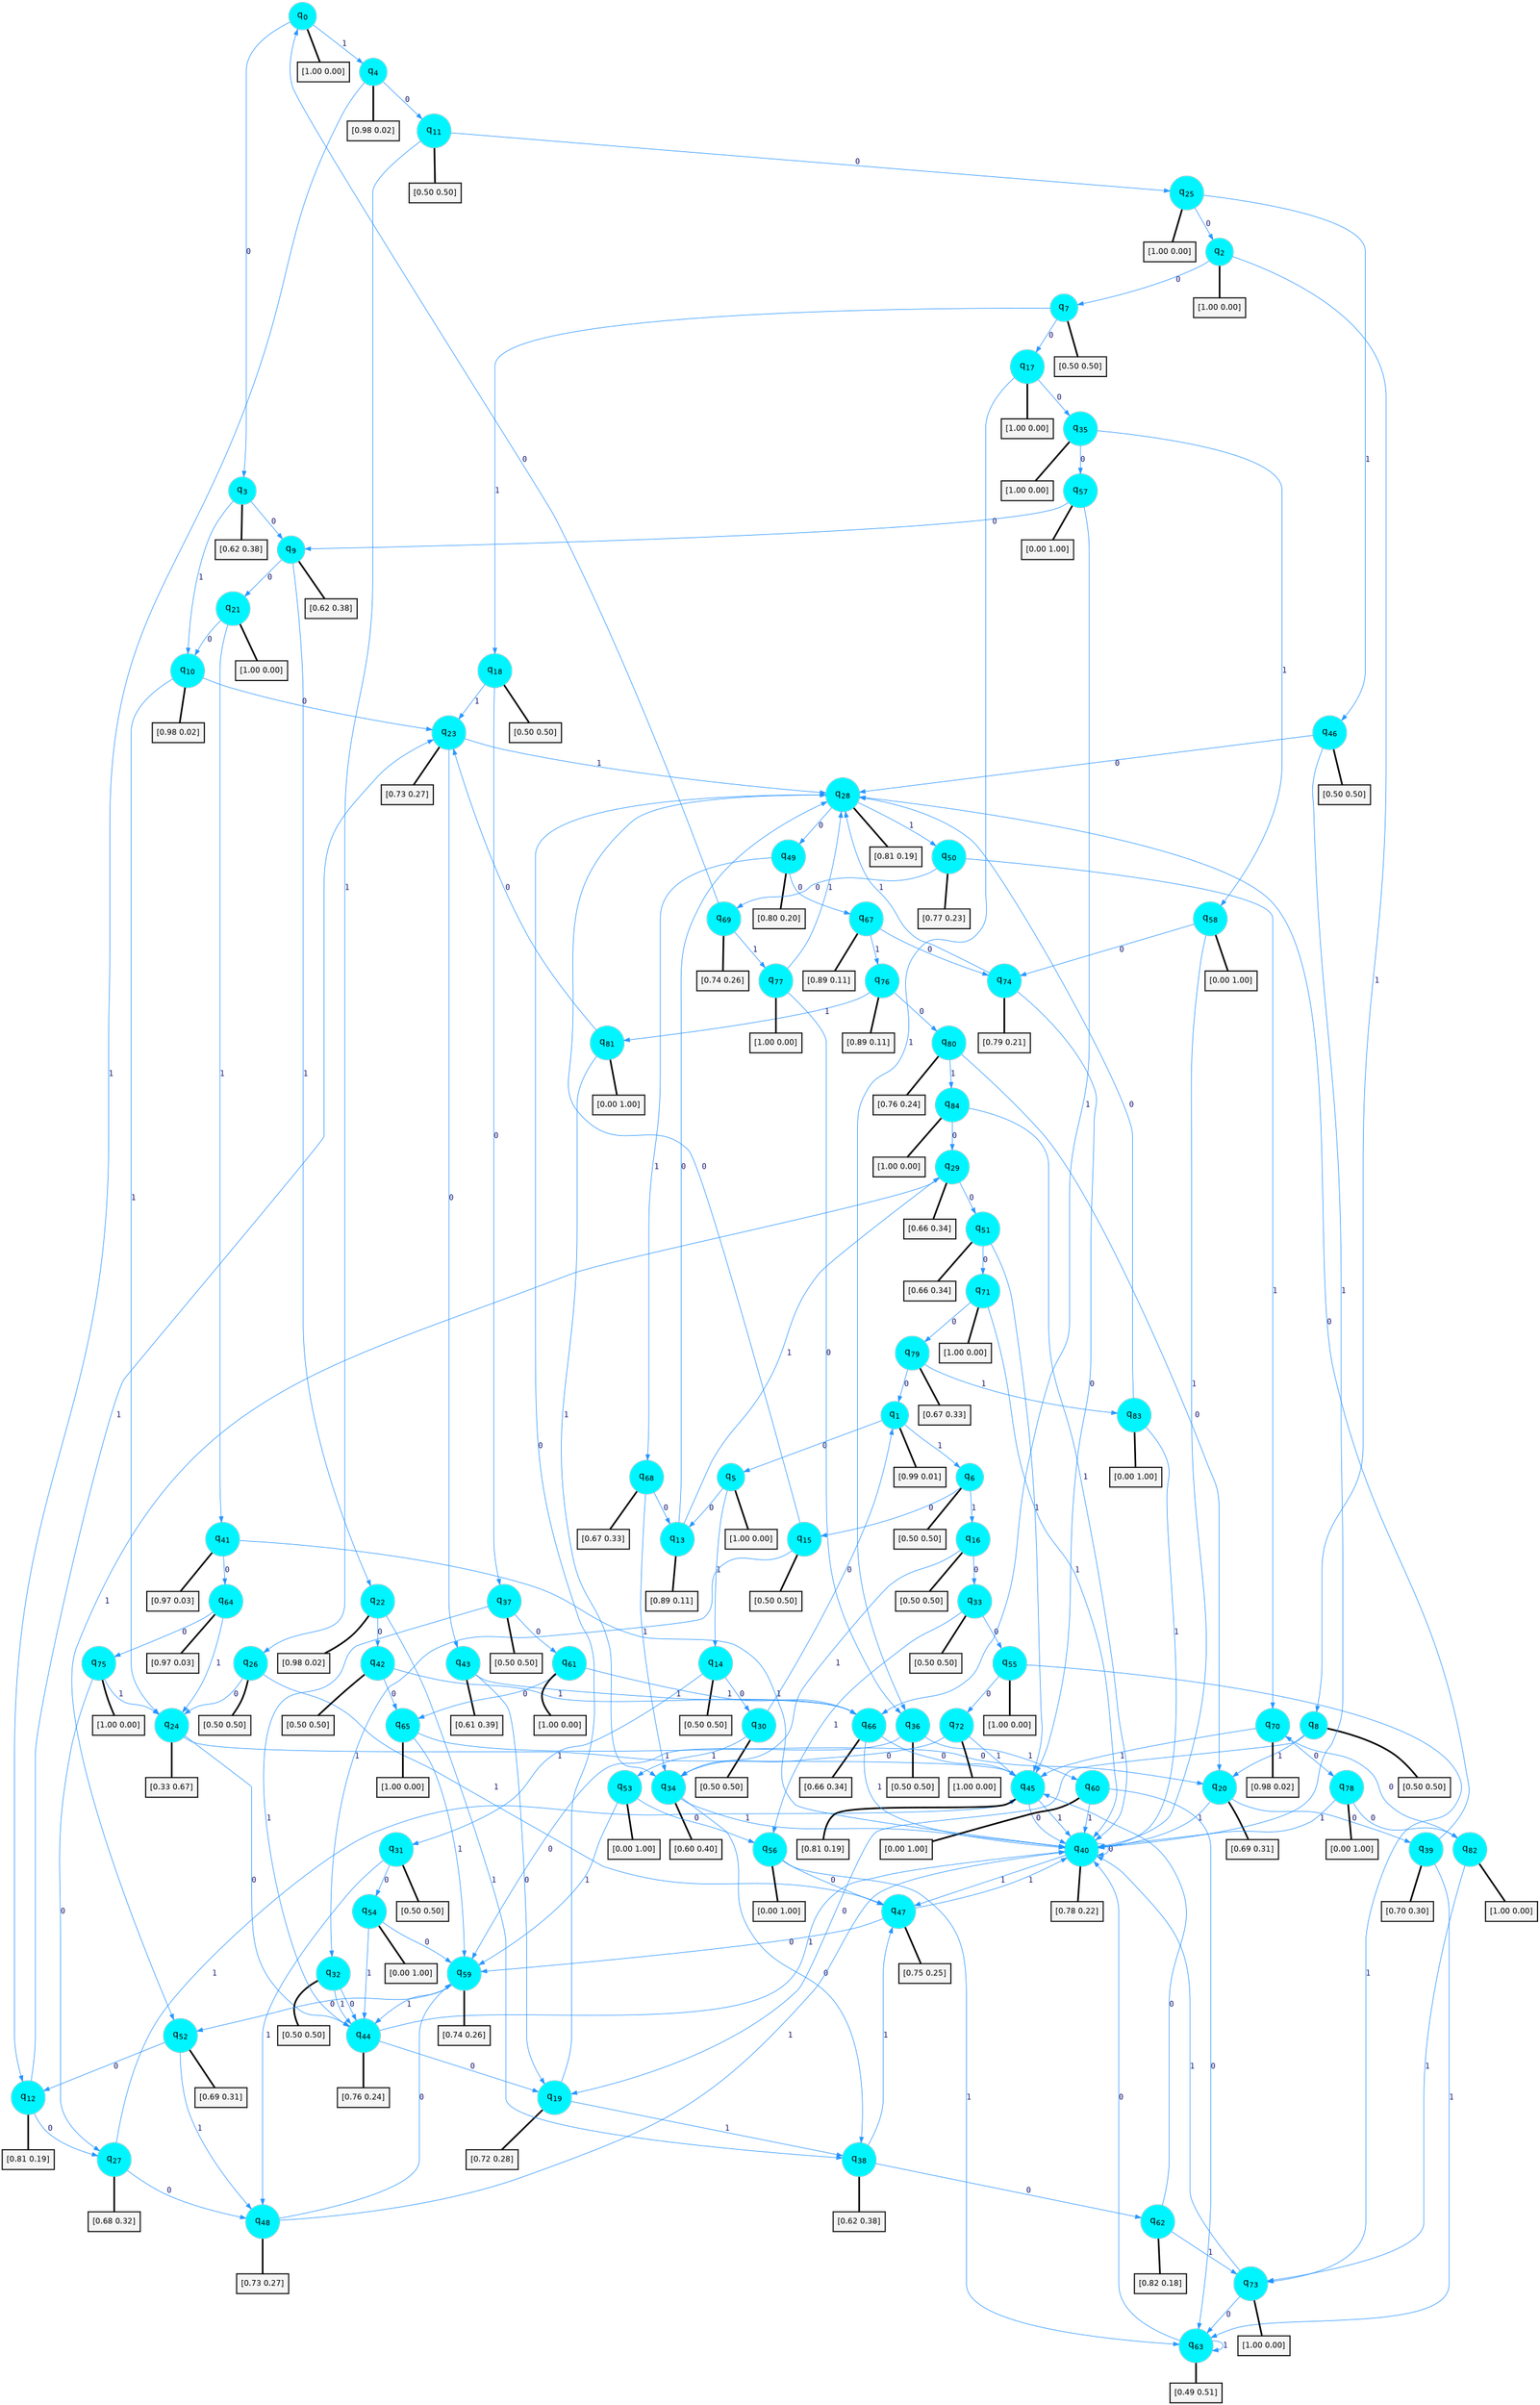 digraph G {
graph [
bgcolor=transparent, dpi=300, rankdir=TD, size="40,25"];
node [
color=gray, fillcolor=turquoise1, fontcolor=black, fontname=Helvetica, fontsize=16, fontweight=bold, shape=circle, style=filled];
edge [
arrowsize=1, color=dodgerblue1, fontcolor=midnightblue, fontname=courier, fontweight=bold, penwidth=1, style=solid, weight=20];
0[label=<q<SUB>0</SUB>>];
1[label=<q<SUB>1</SUB>>];
2[label=<q<SUB>2</SUB>>];
3[label=<q<SUB>3</SUB>>];
4[label=<q<SUB>4</SUB>>];
5[label=<q<SUB>5</SUB>>];
6[label=<q<SUB>6</SUB>>];
7[label=<q<SUB>7</SUB>>];
8[label=<q<SUB>8</SUB>>];
9[label=<q<SUB>9</SUB>>];
10[label=<q<SUB>10</SUB>>];
11[label=<q<SUB>11</SUB>>];
12[label=<q<SUB>12</SUB>>];
13[label=<q<SUB>13</SUB>>];
14[label=<q<SUB>14</SUB>>];
15[label=<q<SUB>15</SUB>>];
16[label=<q<SUB>16</SUB>>];
17[label=<q<SUB>17</SUB>>];
18[label=<q<SUB>18</SUB>>];
19[label=<q<SUB>19</SUB>>];
20[label=<q<SUB>20</SUB>>];
21[label=<q<SUB>21</SUB>>];
22[label=<q<SUB>22</SUB>>];
23[label=<q<SUB>23</SUB>>];
24[label=<q<SUB>24</SUB>>];
25[label=<q<SUB>25</SUB>>];
26[label=<q<SUB>26</SUB>>];
27[label=<q<SUB>27</SUB>>];
28[label=<q<SUB>28</SUB>>];
29[label=<q<SUB>29</SUB>>];
30[label=<q<SUB>30</SUB>>];
31[label=<q<SUB>31</SUB>>];
32[label=<q<SUB>32</SUB>>];
33[label=<q<SUB>33</SUB>>];
34[label=<q<SUB>34</SUB>>];
35[label=<q<SUB>35</SUB>>];
36[label=<q<SUB>36</SUB>>];
37[label=<q<SUB>37</SUB>>];
38[label=<q<SUB>38</SUB>>];
39[label=<q<SUB>39</SUB>>];
40[label=<q<SUB>40</SUB>>];
41[label=<q<SUB>41</SUB>>];
42[label=<q<SUB>42</SUB>>];
43[label=<q<SUB>43</SUB>>];
44[label=<q<SUB>44</SUB>>];
45[label=<q<SUB>45</SUB>>];
46[label=<q<SUB>46</SUB>>];
47[label=<q<SUB>47</SUB>>];
48[label=<q<SUB>48</SUB>>];
49[label=<q<SUB>49</SUB>>];
50[label=<q<SUB>50</SUB>>];
51[label=<q<SUB>51</SUB>>];
52[label=<q<SUB>52</SUB>>];
53[label=<q<SUB>53</SUB>>];
54[label=<q<SUB>54</SUB>>];
55[label=<q<SUB>55</SUB>>];
56[label=<q<SUB>56</SUB>>];
57[label=<q<SUB>57</SUB>>];
58[label=<q<SUB>58</SUB>>];
59[label=<q<SUB>59</SUB>>];
60[label=<q<SUB>60</SUB>>];
61[label=<q<SUB>61</SUB>>];
62[label=<q<SUB>62</SUB>>];
63[label=<q<SUB>63</SUB>>];
64[label=<q<SUB>64</SUB>>];
65[label=<q<SUB>65</SUB>>];
66[label=<q<SUB>66</SUB>>];
67[label=<q<SUB>67</SUB>>];
68[label=<q<SUB>68</SUB>>];
69[label=<q<SUB>69</SUB>>];
70[label=<q<SUB>70</SUB>>];
71[label=<q<SUB>71</SUB>>];
72[label=<q<SUB>72</SUB>>];
73[label=<q<SUB>73</SUB>>];
74[label=<q<SUB>74</SUB>>];
75[label=<q<SUB>75</SUB>>];
76[label=<q<SUB>76</SUB>>];
77[label=<q<SUB>77</SUB>>];
78[label=<q<SUB>78</SUB>>];
79[label=<q<SUB>79</SUB>>];
80[label=<q<SUB>80</SUB>>];
81[label=<q<SUB>81</SUB>>];
82[label=<q<SUB>82</SUB>>];
83[label=<q<SUB>83</SUB>>];
84[label=<q<SUB>84</SUB>>];
85[label="[1.00 0.00]", shape=box,fontcolor=black, fontname=Helvetica, fontsize=14, penwidth=2, fillcolor=whitesmoke,color=black];
86[label="[0.99 0.01]", shape=box,fontcolor=black, fontname=Helvetica, fontsize=14, penwidth=2, fillcolor=whitesmoke,color=black];
87[label="[1.00 0.00]", shape=box,fontcolor=black, fontname=Helvetica, fontsize=14, penwidth=2, fillcolor=whitesmoke,color=black];
88[label="[0.62 0.38]", shape=box,fontcolor=black, fontname=Helvetica, fontsize=14, penwidth=2, fillcolor=whitesmoke,color=black];
89[label="[0.98 0.02]", shape=box,fontcolor=black, fontname=Helvetica, fontsize=14, penwidth=2, fillcolor=whitesmoke,color=black];
90[label="[1.00 0.00]", shape=box,fontcolor=black, fontname=Helvetica, fontsize=14, penwidth=2, fillcolor=whitesmoke,color=black];
91[label="[0.50 0.50]", shape=box,fontcolor=black, fontname=Helvetica, fontsize=14, penwidth=2, fillcolor=whitesmoke,color=black];
92[label="[0.50 0.50]", shape=box,fontcolor=black, fontname=Helvetica, fontsize=14, penwidth=2, fillcolor=whitesmoke,color=black];
93[label="[0.50 0.50]", shape=box,fontcolor=black, fontname=Helvetica, fontsize=14, penwidth=2, fillcolor=whitesmoke,color=black];
94[label="[0.62 0.38]", shape=box,fontcolor=black, fontname=Helvetica, fontsize=14, penwidth=2, fillcolor=whitesmoke,color=black];
95[label="[0.98 0.02]", shape=box,fontcolor=black, fontname=Helvetica, fontsize=14, penwidth=2, fillcolor=whitesmoke,color=black];
96[label="[0.50 0.50]", shape=box,fontcolor=black, fontname=Helvetica, fontsize=14, penwidth=2, fillcolor=whitesmoke,color=black];
97[label="[0.81 0.19]", shape=box,fontcolor=black, fontname=Helvetica, fontsize=14, penwidth=2, fillcolor=whitesmoke,color=black];
98[label="[0.89 0.11]", shape=box,fontcolor=black, fontname=Helvetica, fontsize=14, penwidth=2, fillcolor=whitesmoke,color=black];
99[label="[0.50 0.50]", shape=box,fontcolor=black, fontname=Helvetica, fontsize=14, penwidth=2, fillcolor=whitesmoke,color=black];
100[label="[0.50 0.50]", shape=box,fontcolor=black, fontname=Helvetica, fontsize=14, penwidth=2, fillcolor=whitesmoke,color=black];
101[label="[0.50 0.50]", shape=box,fontcolor=black, fontname=Helvetica, fontsize=14, penwidth=2, fillcolor=whitesmoke,color=black];
102[label="[1.00 0.00]", shape=box,fontcolor=black, fontname=Helvetica, fontsize=14, penwidth=2, fillcolor=whitesmoke,color=black];
103[label="[0.50 0.50]", shape=box,fontcolor=black, fontname=Helvetica, fontsize=14, penwidth=2, fillcolor=whitesmoke,color=black];
104[label="[0.72 0.28]", shape=box,fontcolor=black, fontname=Helvetica, fontsize=14, penwidth=2, fillcolor=whitesmoke,color=black];
105[label="[0.69 0.31]", shape=box,fontcolor=black, fontname=Helvetica, fontsize=14, penwidth=2, fillcolor=whitesmoke,color=black];
106[label="[1.00 0.00]", shape=box,fontcolor=black, fontname=Helvetica, fontsize=14, penwidth=2, fillcolor=whitesmoke,color=black];
107[label="[0.98 0.02]", shape=box,fontcolor=black, fontname=Helvetica, fontsize=14, penwidth=2, fillcolor=whitesmoke,color=black];
108[label="[0.73 0.27]", shape=box,fontcolor=black, fontname=Helvetica, fontsize=14, penwidth=2, fillcolor=whitesmoke,color=black];
109[label="[0.33 0.67]", shape=box,fontcolor=black, fontname=Helvetica, fontsize=14, penwidth=2, fillcolor=whitesmoke,color=black];
110[label="[1.00 0.00]", shape=box,fontcolor=black, fontname=Helvetica, fontsize=14, penwidth=2, fillcolor=whitesmoke,color=black];
111[label="[0.50 0.50]", shape=box,fontcolor=black, fontname=Helvetica, fontsize=14, penwidth=2, fillcolor=whitesmoke,color=black];
112[label="[0.68 0.32]", shape=box,fontcolor=black, fontname=Helvetica, fontsize=14, penwidth=2, fillcolor=whitesmoke,color=black];
113[label="[0.81 0.19]", shape=box,fontcolor=black, fontname=Helvetica, fontsize=14, penwidth=2, fillcolor=whitesmoke,color=black];
114[label="[0.66 0.34]", shape=box,fontcolor=black, fontname=Helvetica, fontsize=14, penwidth=2, fillcolor=whitesmoke,color=black];
115[label="[0.50 0.50]", shape=box,fontcolor=black, fontname=Helvetica, fontsize=14, penwidth=2, fillcolor=whitesmoke,color=black];
116[label="[0.50 0.50]", shape=box,fontcolor=black, fontname=Helvetica, fontsize=14, penwidth=2, fillcolor=whitesmoke,color=black];
117[label="[0.50 0.50]", shape=box,fontcolor=black, fontname=Helvetica, fontsize=14, penwidth=2, fillcolor=whitesmoke,color=black];
118[label="[0.50 0.50]", shape=box,fontcolor=black, fontname=Helvetica, fontsize=14, penwidth=2, fillcolor=whitesmoke,color=black];
119[label="[0.60 0.40]", shape=box,fontcolor=black, fontname=Helvetica, fontsize=14, penwidth=2, fillcolor=whitesmoke,color=black];
120[label="[1.00 0.00]", shape=box,fontcolor=black, fontname=Helvetica, fontsize=14, penwidth=2, fillcolor=whitesmoke,color=black];
121[label="[0.50 0.50]", shape=box,fontcolor=black, fontname=Helvetica, fontsize=14, penwidth=2, fillcolor=whitesmoke,color=black];
122[label="[0.50 0.50]", shape=box,fontcolor=black, fontname=Helvetica, fontsize=14, penwidth=2, fillcolor=whitesmoke,color=black];
123[label="[0.62 0.38]", shape=box,fontcolor=black, fontname=Helvetica, fontsize=14, penwidth=2, fillcolor=whitesmoke,color=black];
124[label="[0.70 0.30]", shape=box,fontcolor=black, fontname=Helvetica, fontsize=14, penwidth=2, fillcolor=whitesmoke,color=black];
125[label="[0.78 0.22]", shape=box,fontcolor=black, fontname=Helvetica, fontsize=14, penwidth=2, fillcolor=whitesmoke,color=black];
126[label="[0.97 0.03]", shape=box,fontcolor=black, fontname=Helvetica, fontsize=14, penwidth=2, fillcolor=whitesmoke,color=black];
127[label="[0.50 0.50]", shape=box,fontcolor=black, fontname=Helvetica, fontsize=14, penwidth=2, fillcolor=whitesmoke,color=black];
128[label="[0.61 0.39]", shape=box,fontcolor=black, fontname=Helvetica, fontsize=14, penwidth=2, fillcolor=whitesmoke,color=black];
129[label="[0.76 0.24]", shape=box,fontcolor=black, fontname=Helvetica, fontsize=14, penwidth=2, fillcolor=whitesmoke,color=black];
130[label="[0.81 0.19]", shape=box,fontcolor=black, fontname=Helvetica, fontsize=14, penwidth=2, fillcolor=whitesmoke,color=black];
131[label="[0.50 0.50]", shape=box,fontcolor=black, fontname=Helvetica, fontsize=14, penwidth=2, fillcolor=whitesmoke,color=black];
132[label="[0.75 0.25]", shape=box,fontcolor=black, fontname=Helvetica, fontsize=14, penwidth=2, fillcolor=whitesmoke,color=black];
133[label="[0.73 0.27]", shape=box,fontcolor=black, fontname=Helvetica, fontsize=14, penwidth=2, fillcolor=whitesmoke,color=black];
134[label="[0.80 0.20]", shape=box,fontcolor=black, fontname=Helvetica, fontsize=14, penwidth=2, fillcolor=whitesmoke,color=black];
135[label="[0.77 0.23]", shape=box,fontcolor=black, fontname=Helvetica, fontsize=14, penwidth=2, fillcolor=whitesmoke,color=black];
136[label="[0.66 0.34]", shape=box,fontcolor=black, fontname=Helvetica, fontsize=14, penwidth=2, fillcolor=whitesmoke,color=black];
137[label="[0.69 0.31]", shape=box,fontcolor=black, fontname=Helvetica, fontsize=14, penwidth=2, fillcolor=whitesmoke,color=black];
138[label="[0.00 1.00]", shape=box,fontcolor=black, fontname=Helvetica, fontsize=14, penwidth=2, fillcolor=whitesmoke,color=black];
139[label="[0.00 1.00]", shape=box,fontcolor=black, fontname=Helvetica, fontsize=14, penwidth=2, fillcolor=whitesmoke,color=black];
140[label="[1.00 0.00]", shape=box,fontcolor=black, fontname=Helvetica, fontsize=14, penwidth=2, fillcolor=whitesmoke,color=black];
141[label="[0.00 1.00]", shape=box,fontcolor=black, fontname=Helvetica, fontsize=14, penwidth=2, fillcolor=whitesmoke,color=black];
142[label="[0.00 1.00]", shape=box,fontcolor=black, fontname=Helvetica, fontsize=14, penwidth=2, fillcolor=whitesmoke,color=black];
143[label="[0.00 1.00]", shape=box,fontcolor=black, fontname=Helvetica, fontsize=14, penwidth=2, fillcolor=whitesmoke,color=black];
144[label="[0.74 0.26]", shape=box,fontcolor=black, fontname=Helvetica, fontsize=14, penwidth=2, fillcolor=whitesmoke,color=black];
145[label="[0.00 1.00]", shape=box,fontcolor=black, fontname=Helvetica, fontsize=14, penwidth=2, fillcolor=whitesmoke,color=black];
146[label="[1.00 0.00]", shape=box,fontcolor=black, fontname=Helvetica, fontsize=14, penwidth=2, fillcolor=whitesmoke,color=black];
147[label="[0.82 0.18]", shape=box,fontcolor=black, fontname=Helvetica, fontsize=14, penwidth=2, fillcolor=whitesmoke,color=black];
148[label="[0.49 0.51]", shape=box,fontcolor=black, fontname=Helvetica, fontsize=14, penwidth=2, fillcolor=whitesmoke,color=black];
149[label="[0.97 0.03]", shape=box,fontcolor=black, fontname=Helvetica, fontsize=14, penwidth=2, fillcolor=whitesmoke,color=black];
150[label="[1.00 0.00]", shape=box,fontcolor=black, fontname=Helvetica, fontsize=14, penwidth=2, fillcolor=whitesmoke,color=black];
151[label="[0.66 0.34]", shape=box,fontcolor=black, fontname=Helvetica, fontsize=14, penwidth=2, fillcolor=whitesmoke,color=black];
152[label="[0.89 0.11]", shape=box,fontcolor=black, fontname=Helvetica, fontsize=14, penwidth=2, fillcolor=whitesmoke,color=black];
153[label="[0.67 0.33]", shape=box,fontcolor=black, fontname=Helvetica, fontsize=14, penwidth=2, fillcolor=whitesmoke,color=black];
154[label="[0.74 0.26]", shape=box,fontcolor=black, fontname=Helvetica, fontsize=14, penwidth=2, fillcolor=whitesmoke,color=black];
155[label="[0.98 0.02]", shape=box,fontcolor=black, fontname=Helvetica, fontsize=14, penwidth=2, fillcolor=whitesmoke,color=black];
156[label="[1.00 0.00]", shape=box,fontcolor=black, fontname=Helvetica, fontsize=14, penwidth=2, fillcolor=whitesmoke,color=black];
157[label="[1.00 0.00]", shape=box,fontcolor=black, fontname=Helvetica, fontsize=14, penwidth=2, fillcolor=whitesmoke,color=black];
158[label="[1.00 0.00]", shape=box,fontcolor=black, fontname=Helvetica, fontsize=14, penwidth=2, fillcolor=whitesmoke,color=black];
159[label="[0.79 0.21]", shape=box,fontcolor=black, fontname=Helvetica, fontsize=14, penwidth=2, fillcolor=whitesmoke,color=black];
160[label="[1.00 0.00]", shape=box,fontcolor=black, fontname=Helvetica, fontsize=14, penwidth=2, fillcolor=whitesmoke,color=black];
161[label="[0.89 0.11]", shape=box,fontcolor=black, fontname=Helvetica, fontsize=14, penwidth=2, fillcolor=whitesmoke,color=black];
162[label="[1.00 0.00]", shape=box,fontcolor=black, fontname=Helvetica, fontsize=14, penwidth=2, fillcolor=whitesmoke,color=black];
163[label="[0.00 1.00]", shape=box,fontcolor=black, fontname=Helvetica, fontsize=14, penwidth=2, fillcolor=whitesmoke,color=black];
164[label="[0.67 0.33]", shape=box,fontcolor=black, fontname=Helvetica, fontsize=14, penwidth=2, fillcolor=whitesmoke,color=black];
165[label="[0.76 0.24]", shape=box,fontcolor=black, fontname=Helvetica, fontsize=14, penwidth=2, fillcolor=whitesmoke,color=black];
166[label="[0.00 1.00]", shape=box,fontcolor=black, fontname=Helvetica, fontsize=14, penwidth=2, fillcolor=whitesmoke,color=black];
167[label="[1.00 0.00]", shape=box,fontcolor=black, fontname=Helvetica, fontsize=14, penwidth=2, fillcolor=whitesmoke,color=black];
168[label="[0.00 1.00]", shape=box,fontcolor=black, fontname=Helvetica, fontsize=14, penwidth=2, fillcolor=whitesmoke,color=black];
169[label="[1.00 0.00]", shape=box,fontcolor=black, fontname=Helvetica, fontsize=14, penwidth=2, fillcolor=whitesmoke,color=black];
0->3 [label=0];
0->4 [label=1];
0->85 [arrowhead=none, penwidth=3,color=black];
1->5 [label=0];
1->6 [label=1];
1->86 [arrowhead=none, penwidth=3,color=black];
2->7 [label=0];
2->8 [label=1];
2->87 [arrowhead=none, penwidth=3,color=black];
3->9 [label=0];
3->10 [label=1];
3->88 [arrowhead=none, penwidth=3,color=black];
4->11 [label=0];
4->12 [label=1];
4->89 [arrowhead=none, penwidth=3,color=black];
5->13 [label=0];
5->14 [label=1];
5->90 [arrowhead=none, penwidth=3,color=black];
6->15 [label=0];
6->16 [label=1];
6->91 [arrowhead=none, penwidth=3,color=black];
7->17 [label=0];
7->18 [label=1];
7->92 [arrowhead=none, penwidth=3,color=black];
8->19 [label=0];
8->20 [label=1];
8->93 [arrowhead=none, penwidth=3,color=black];
9->21 [label=0];
9->22 [label=1];
9->94 [arrowhead=none, penwidth=3,color=black];
10->23 [label=0];
10->24 [label=1];
10->95 [arrowhead=none, penwidth=3,color=black];
11->25 [label=0];
11->26 [label=1];
11->96 [arrowhead=none, penwidth=3,color=black];
12->27 [label=0];
12->23 [label=1];
12->97 [arrowhead=none, penwidth=3,color=black];
13->28 [label=0];
13->29 [label=1];
13->98 [arrowhead=none, penwidth=3,color=black];
14->30 [label=0];
14->31 [label=1];
14->99 [arrowhead=none, penwidth=3,color=black];
15->28 [label=0];
15->32 [label=1];
15->100 [arrowhead=none, penwidth=3,color=black];
16->33 [label=0];
16->34 [label=1];
16->101 [arrowhead=none, penwidth=3,color=black];
17->35 [label=0];
17->36 [label=1];
17->102 [arrowhead=none, penwidth=3,color=black];
18->37 [label=0];
18->23 [label=1];
18->103 [arrowhead=none, penwidth=3,color=black];
19->28 [label=0];
19->38 [label=1];
19->104 [arrowhead=none, penwidth=3,color=black];
20->39 [label=0];
20->40 [label=1];
20->105 [arrowhead=none, penwidth=3,color=black];
21->10 [label=0];
21->41 [label=1];
21->106 [arrowhead=none, penwidth=3,color=black];
22->42 [label=0];
22->38 [label=1];
22->107 [arrowhead=none, penwidth=3,color=black];
23->43 [label=0];
23->28 [label=1];
23->108 [arrowhead=none, penwidth=3,color=black];
24->44 [label=0];
24->45 [label=1];
24->109 [arrowhead=none, penwidth=3,color=black];
25->2 [label=0];
25->46 [label=1];
25->110 [arrowhead=none, penwidth=3,color=black];
26->24 [label=0];
26->47 [label=1];
26->111 [arrowhead=none, penwidth=3,color=black];
27->48 [label=0];
27->45 [label=1];
27->112 [arrowhead=none, penwidth=3,color=black];
28->49 [label=0];
28->50 [label=1];
28->113 [arrowhead=none, penwidth=3,color=black];
29->51 [label=0];
29->52 [label=1];
29->114 [arrowhead=none, penwidth=3,color=black];
30->1 [label=0];
30->53 [label=1];
30->115 [arrowhead=none, penwidth=3,color=black];
31->54 [label=0];
31->48 [label=1];
31->116 [arrowhead=none, penwidth=3,color=black];
32->44 [label=0];
32->44 [label=1];
32->117 [arrowhead=none, penwidth=3,color=black];
33->55 [label=0];
33->56 [label=1];
33->118 [arrowhead=none, penwidth=3,color=black];
34->38 [label=0];
34->40 [label=1];
34->119 [arrowhead=none, penwidth=3,color=black];
35->57 [label=0];
35->58 [label=1];
35->120 [arrowhead=none, penwidth=3,color=black];
36->59 [label=0];
36->60 [label=1];
36->121 [arrowhead=none, penwidth=3,color=black];
37->61 [label=0];
37->44 [label=1];
37->122 [arrowhead=none, penwidth=3,color=black];
38->62 [label=0];
38->47 [label=1];
38->123 [arrowhead=none, penwidth=3,color=black];
39->28 [label=0];
39->63 [label=1];
39->124 [arrowhead=none, penwidth=3,color=black];
40->40 [label=0];
40->47 [label=1];
40->125 [arrowhead=none, penwidth=3,color=black];
41->64 [label=0];
41->40 [label=1];
41->126 [arrowhead=none, penwidth=3,color=black];
42->65 [label=0];
42->66 [label=1];
42->127 [arrowhead=none, penwidth=3,color=black];
43->19 [label=0];
43->66 [label=1];
43->128 [arrowhead=none, penwidth=3,color=black];
44->19 [label=0];
44->40 [label=1];
44->129 [arrowhead=none, penwidth=3,color=black];
45->40 [label=0];
45->40 [label=1];
45->130 [arrowhead=none, penwidth=3,color=black];
46->28 [label=0];
46->40 [label=1];
46->131 [arrowhead=none, penwidth=3,color=black];
47->59 [label=0];
47->40 [label=1];
47->132 [arrowhead=none, penwidth=3,color=black];
48->59 [label=0];
48->40 [label=1];
48->133 [arrowhead=none, penwidth=3,color=black];
49->67 [label=0];
49->68 [label=1];
49->134 [arrowhead=none, penwidth=3,color=black];
50->69 [label=0];
50->70 [label=1];
50->135 [arrowhead=none, penwidth=3,color=black];
51->71 [label=0];
51->45 [label=1];
51->136 [arrowhead=none, penwidth=3,color=black];
52->12 [label=0];
52->48 [label=1];
52->137 [arrowhead=none, penwidth=3,color=black];
53->56 [label=0];
53->59 [label=1];
53->138 [arrowhead=none, penwidth=3,color=black];
54->59 [label=0];
54->44 [label=1];
54->139 [arrowhead=none, penwidth=3,color=black];
55->72 [label=0];
55->73 [label=1];
55->140 [arrowhead=none, penwidth=3,color=black];
56->47 [label=0];
56->63 [label=1];
56->141 [arrowhead=none, penwidth=3,color=black];
57->9 [label=0];
57->66 [label=1];
57->142 [arrowhead=none, penwidth=3,color=black];
58->74 [label=0];
58->40 [label=1];
58->143 [arrowhead=none, penwidth=3,color=black];
59->52 [label=0];
59->44 [label=1];
59->144 [arrowhead=none, penwidth=3,color=black];
60->63 [label=0];
60->40 [label=1];
60->145 [arrowhead=none, penwidth=3,color=black];
61->65 [label=0];
61->66 [label=1];
61->146 [arrowhead=none, penwidth=3,color=black];
62->45 [label=0];
62->73 [label=1];
62->147 [arrowhead=none, penwidth=3,color=black];
63->40 [label=0];
63->63 [label=1];
63->148 [arrowhead=none, penwidth=3,color=black];
64->75 [label=0];
64->24 [label=1];
64->149 [arrowhead=none, penwidth=3,color=black];
65->20 [label=0];
65->59 [label=1];
65->150 [arrowhead=none, penwidth=3,color=black];
66->45 [label=0];
66->40 [label=1];
66->151 [arrowhead=none, penwidth=3,color=black];
67->74 [label=0];
67->76 [label=1];
67->152 [arrowhead=none, penwidth=3,color=black];
68->13 [label=0];
68->34 [label=1];
68->153 [arrowhead=none, penwidth=3,color=black];
69->0 [label=0];
69->77 [label=1];
69->154 [arrowhead=none, penwidth=3,color=black];
70->78 [label=0];
70->45 [label=1];
70->155 [arrowhead=none, penwidth=3,color=black];
71->79 [label=0];
71->40 [label=1];
71->156 [arrowhead=none, penwidth=3,color=black];
72->34 [label=0];
72->45 [label=1];
72->157 [arrowhead=none, penwidth=3,color=black];
73->63 [label=0];
73->40 [label=1];
73->158 [arrowhead=none, penwidth=3,color=black];
74->45 [label=0];
74->28 [label=1];
74->159 [arrowhead=none, penwidth=3,color=black];
75->27 [label=0];
75->24 [label=1];
75->160 [arrowhead=none, penwidth=3,color=black];
76->80 [label=0];
76->81 [label=1];
76->161 [arrowhead=none, penwidth=3,color=black];
77->36 [label=0];
77->28 [label=1];
77->162 [arrowhead=none, penwidth=3,color=black];
78->82 [label=0];
78->40 [label=1];
78->163 [arrowhead=none, penwidth=3,color=black];
79->1 [label=0];
79->83 [label=1];
79->164 [arrowhead=none, penwidth=3,color=black];
80->20 [label=0];
80->84 [label=1];
80->165 [arrowhead=none, penwidth=3,color=black];
81->23 [label=0];
81->34 [label=1];
81->166 [arrowhead=none, penwidth=3,color=black];
82->70 [label=0];
82->73 [label=1];
82->167 [arrowhead=none, penwidth=3,color=black];
83->28 [label=0];
83->40 [label=1];
83->168 [arrowhead=none, penwidth=3,color=black];
84->29 [label=0];
84->40 [label=1];
84->169 [arrowhead=none, penwidth=3,color=black];
}
